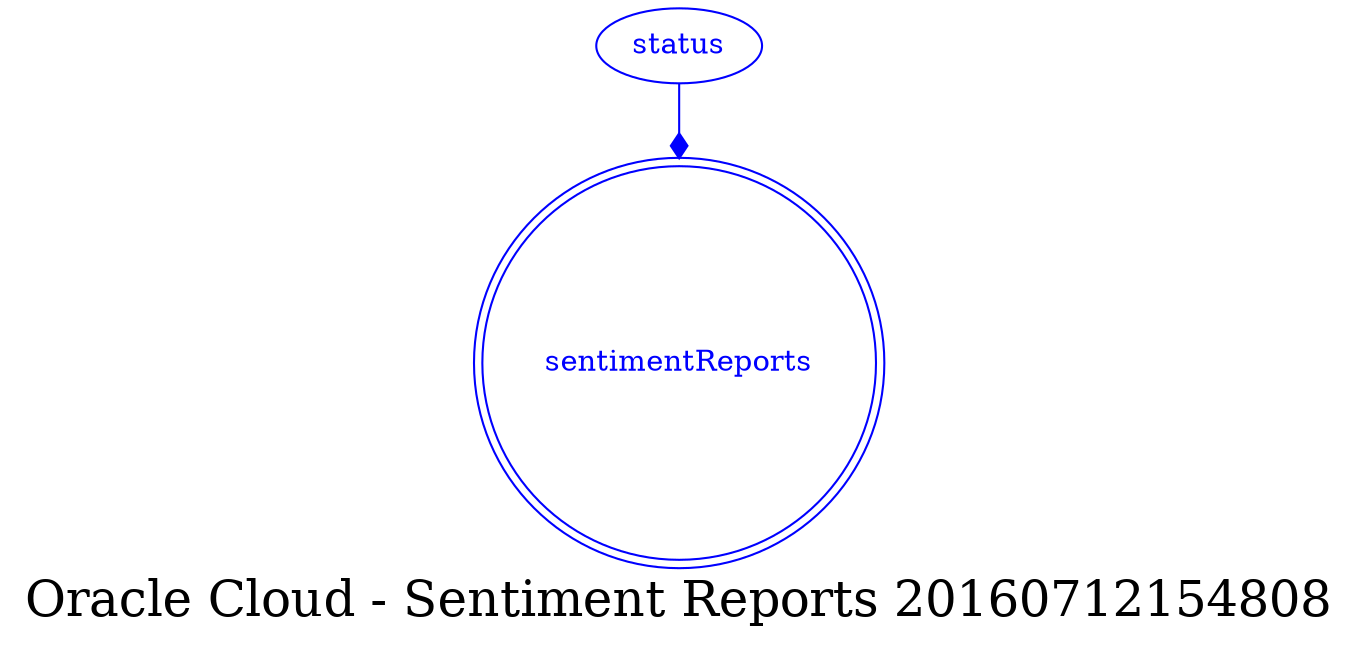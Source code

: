 digraph LexiconGraph {
graph[label="Oracle Cloud - Sentiment Reports 20160712154808", fontsize=24]
splines=true
"sentimentReports" [color=blue, fontcolor=blue, shape=doublecircle]
"status" -> "sentimentReports" [color=blue, fontcolor=blue, arrowhead=diamond, arrowtail=none]
"status" [color=blue, fontcolor=blue, shape=ellipse]
}
